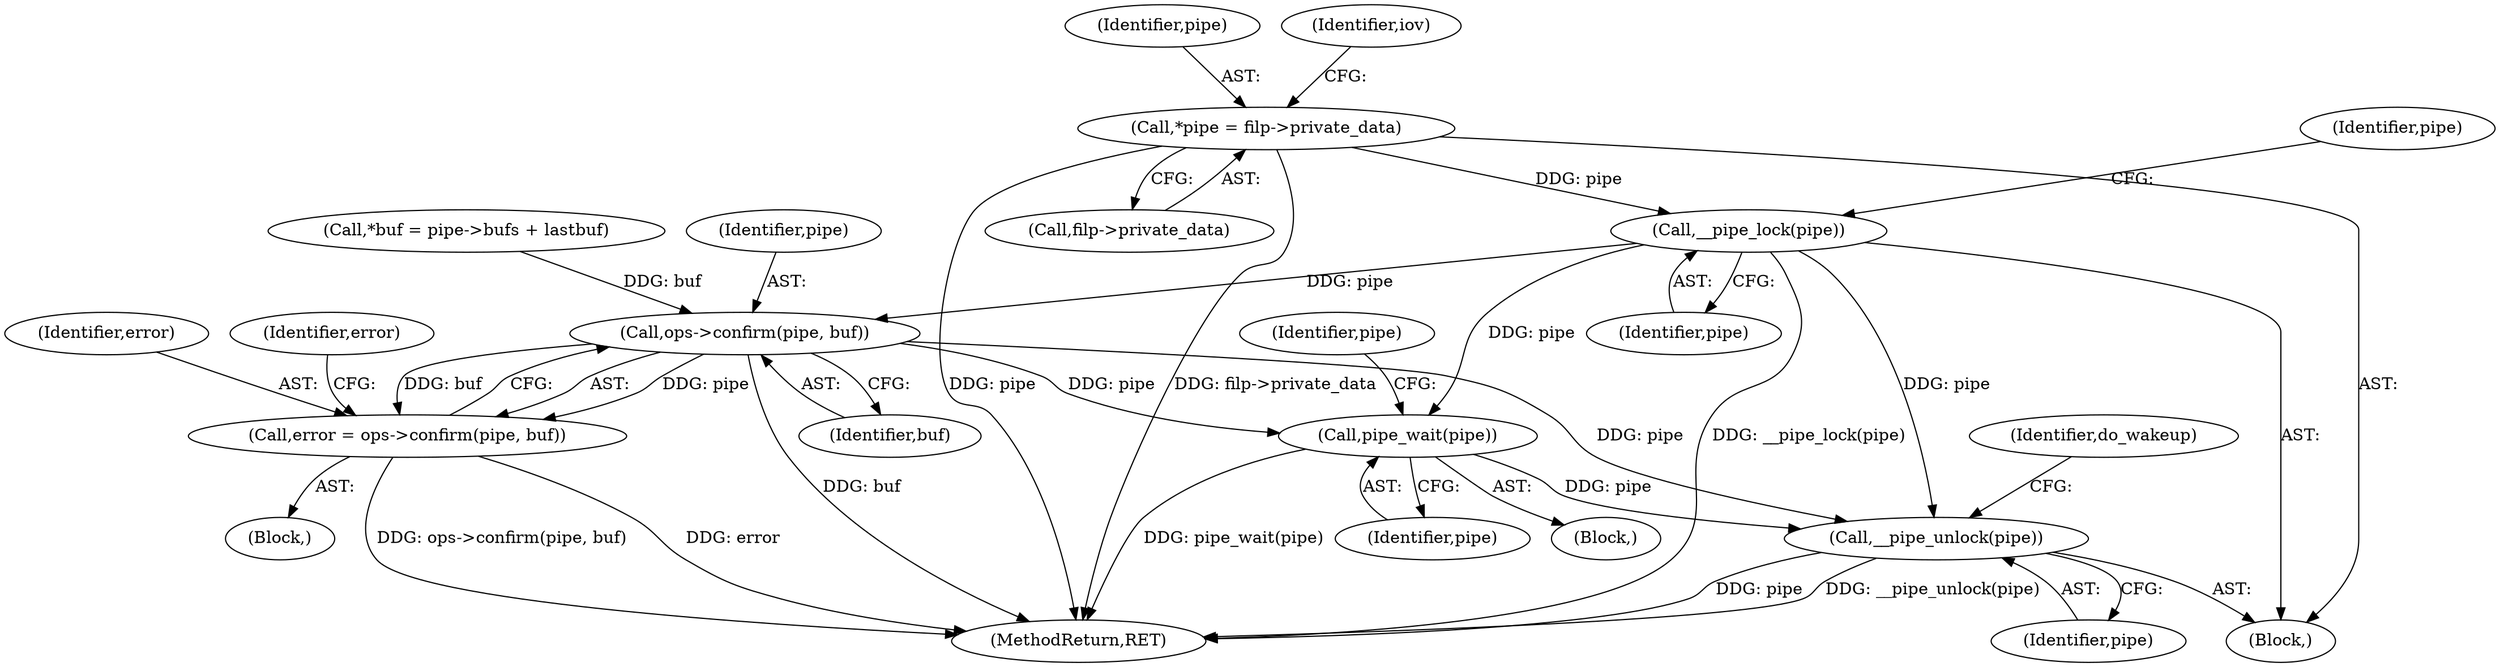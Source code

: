 digraph "1_linux_f0d1bec9d58d4c038d0ac958c9af82be6eb18045_1@pointer" {
"1000118" [label="(Call,*pipe = filp->private_data)"];
"1000151" [label="(Call,__pipe_lock(pipe))"];
"1000245" [label="(Call,ops->confirm(pipe, buf))"];
"1000243" [label="(Call,error = ops->confirm(pipe, buf))"];
"1000589" [label="(Call,pipe_wait(pipe))"];
"1000596" [label="(Call,__pipe_unlock(pipe))"];
"1000243" [label="(Call,error = ops->confirm(pipe, buf))"];
"1000321" [label="(Block,)"];
"1000597" [label="(Identifier,pipe)"];
"1000247" [label="(Identifier,buf)"];
"1000246" [label="(Identifier,pipe)"];
"1000151" [label="(Call,__pipe_lock(pipe))"];
"1000593" [label="(Identifier,pipe)"];
"1000249" [label="(Identifier,error)"];
"1000110" [label="(Block,)"];
"1000120" [label="(Call,filp->private_data)"];
"1000596" [label="(Call,__pipe_unlock(pipe))"];
"1000156" [label="(Identifier,pipe)"];
"1000119" [label="(Identifier,pipe)"];
"1000118" [label="(Call,*pipe = filp->private_data)"];
"1000589" [label="(Call,pipe_wait(pipe))"];
"1000203" [label="(Call,*buf = pipe->bufs + lastbuf)"];
"1000245" [label="(Call,ops->confirm(pipe, buf))"];
"1000127" [label="(Identifier,iov)"];
"1000244" [label="(Identifier,error)"];
"1000152" [label="(Identifier,pipe)"];
"1000599" [label="(Identifier,do_wakeup)"];
"1000644" [label="(MethodReturn,RET)"];
"1000236" [label="(Block,)"];
"1000590" [label="(Identifier,pipe)"];
"1000118" -> "1000110"  [label="AST: "];
"1000118" -> "1000120"  [label="CFG: "];
"1000119" -> "1000118"  [label="AST: "];
"1000120" -> "1000118"  [label="AST: "];
"1000127" -> "1000118"  [label="CFG: "];
"1000118" -> "1000644"  [label="DDG: filp->private_data"];
"1000118" -> "1000644"  [label="DDG: pipe"];
"1000118" -> "1000151"  [label="DDG: pipe"];
"1000151" -> "1000110"  [label="AST: "];
"1000151" -> "1000152"  [label="CFG: "];
"1000152" -> "1000151"  [label="AST: "];
"1000156" -> "1000151"  [label="CFG: "];
"1000151" -> "1000644"  [label="DDG: __pipe_lock(pipe)"];
"1000151" -> "1000245"  [label="DDG: pipe"];
"1000151" -> "1000589"  [label="DDG: pipe"];
"1000151" -> "1000596"  [label="DDG: pipe"];
"1000245" -> "1000243"  [label="AST: "];
"1000245" -> "1000247"  [label="CFG: "];
"1000246" -> "1000245"  [label="AST: "];
"1000247" -> "1000245"  [label="AST: "];
"1000243" -> "1000245"  [label="CFG: "];
"1000245" -> "1000644"  [label="DDG: buf"];
"1000245" -> "1000243"  [label="DDG: pipe"];
"1000245" -> "1000243"  [label="DDG: buf"];
"1000203" -> "1000245"  [label="DDG: buf"];
"1000245" -> "1000589"  [label="DDG: pipe"];
"1000245" -> "1000596"  [label="DDG: pipe"];
"1000243" -> "1000236"  [label="AST: "];
"1000244" -> "1000243"  [label="AST: "];
"1000249" -> "1000243"  [label="CFG: "];
"1000243" -> "1000644"  [label="DDG: error"];
"1000243" -> "1000644"  [label="DDG: ops->confirm(pipe, buf)"];
"1000589" -> "1000321"  [label="AST: "];
"1000589" -> "1000590"  [label="CFG: "];
"1000590" -> "1000589"  [label="AST: "];
"1000593" -> "1000589"  [label="CFG: "];
"1000589" -> "1000644"  [label="DDG: pipe_wait(pipe)"];
"1000589" -> "1000596"  [label="DDG: pipe"];
"1000596" -> "1000110"  [label="AST: "];
"1000596" -> "1000597"  [label="CFG: "];
"1000597" -> "1000596"  [label="AST: "];
"1000599" -> "1000596"  [label="CFG: "];
"1000596" -> "1000644"  [label="DDG: pipe"];
"1000596" -> "1000644"  [label="DDG: __pipe_unlock(pipe)"];
}
